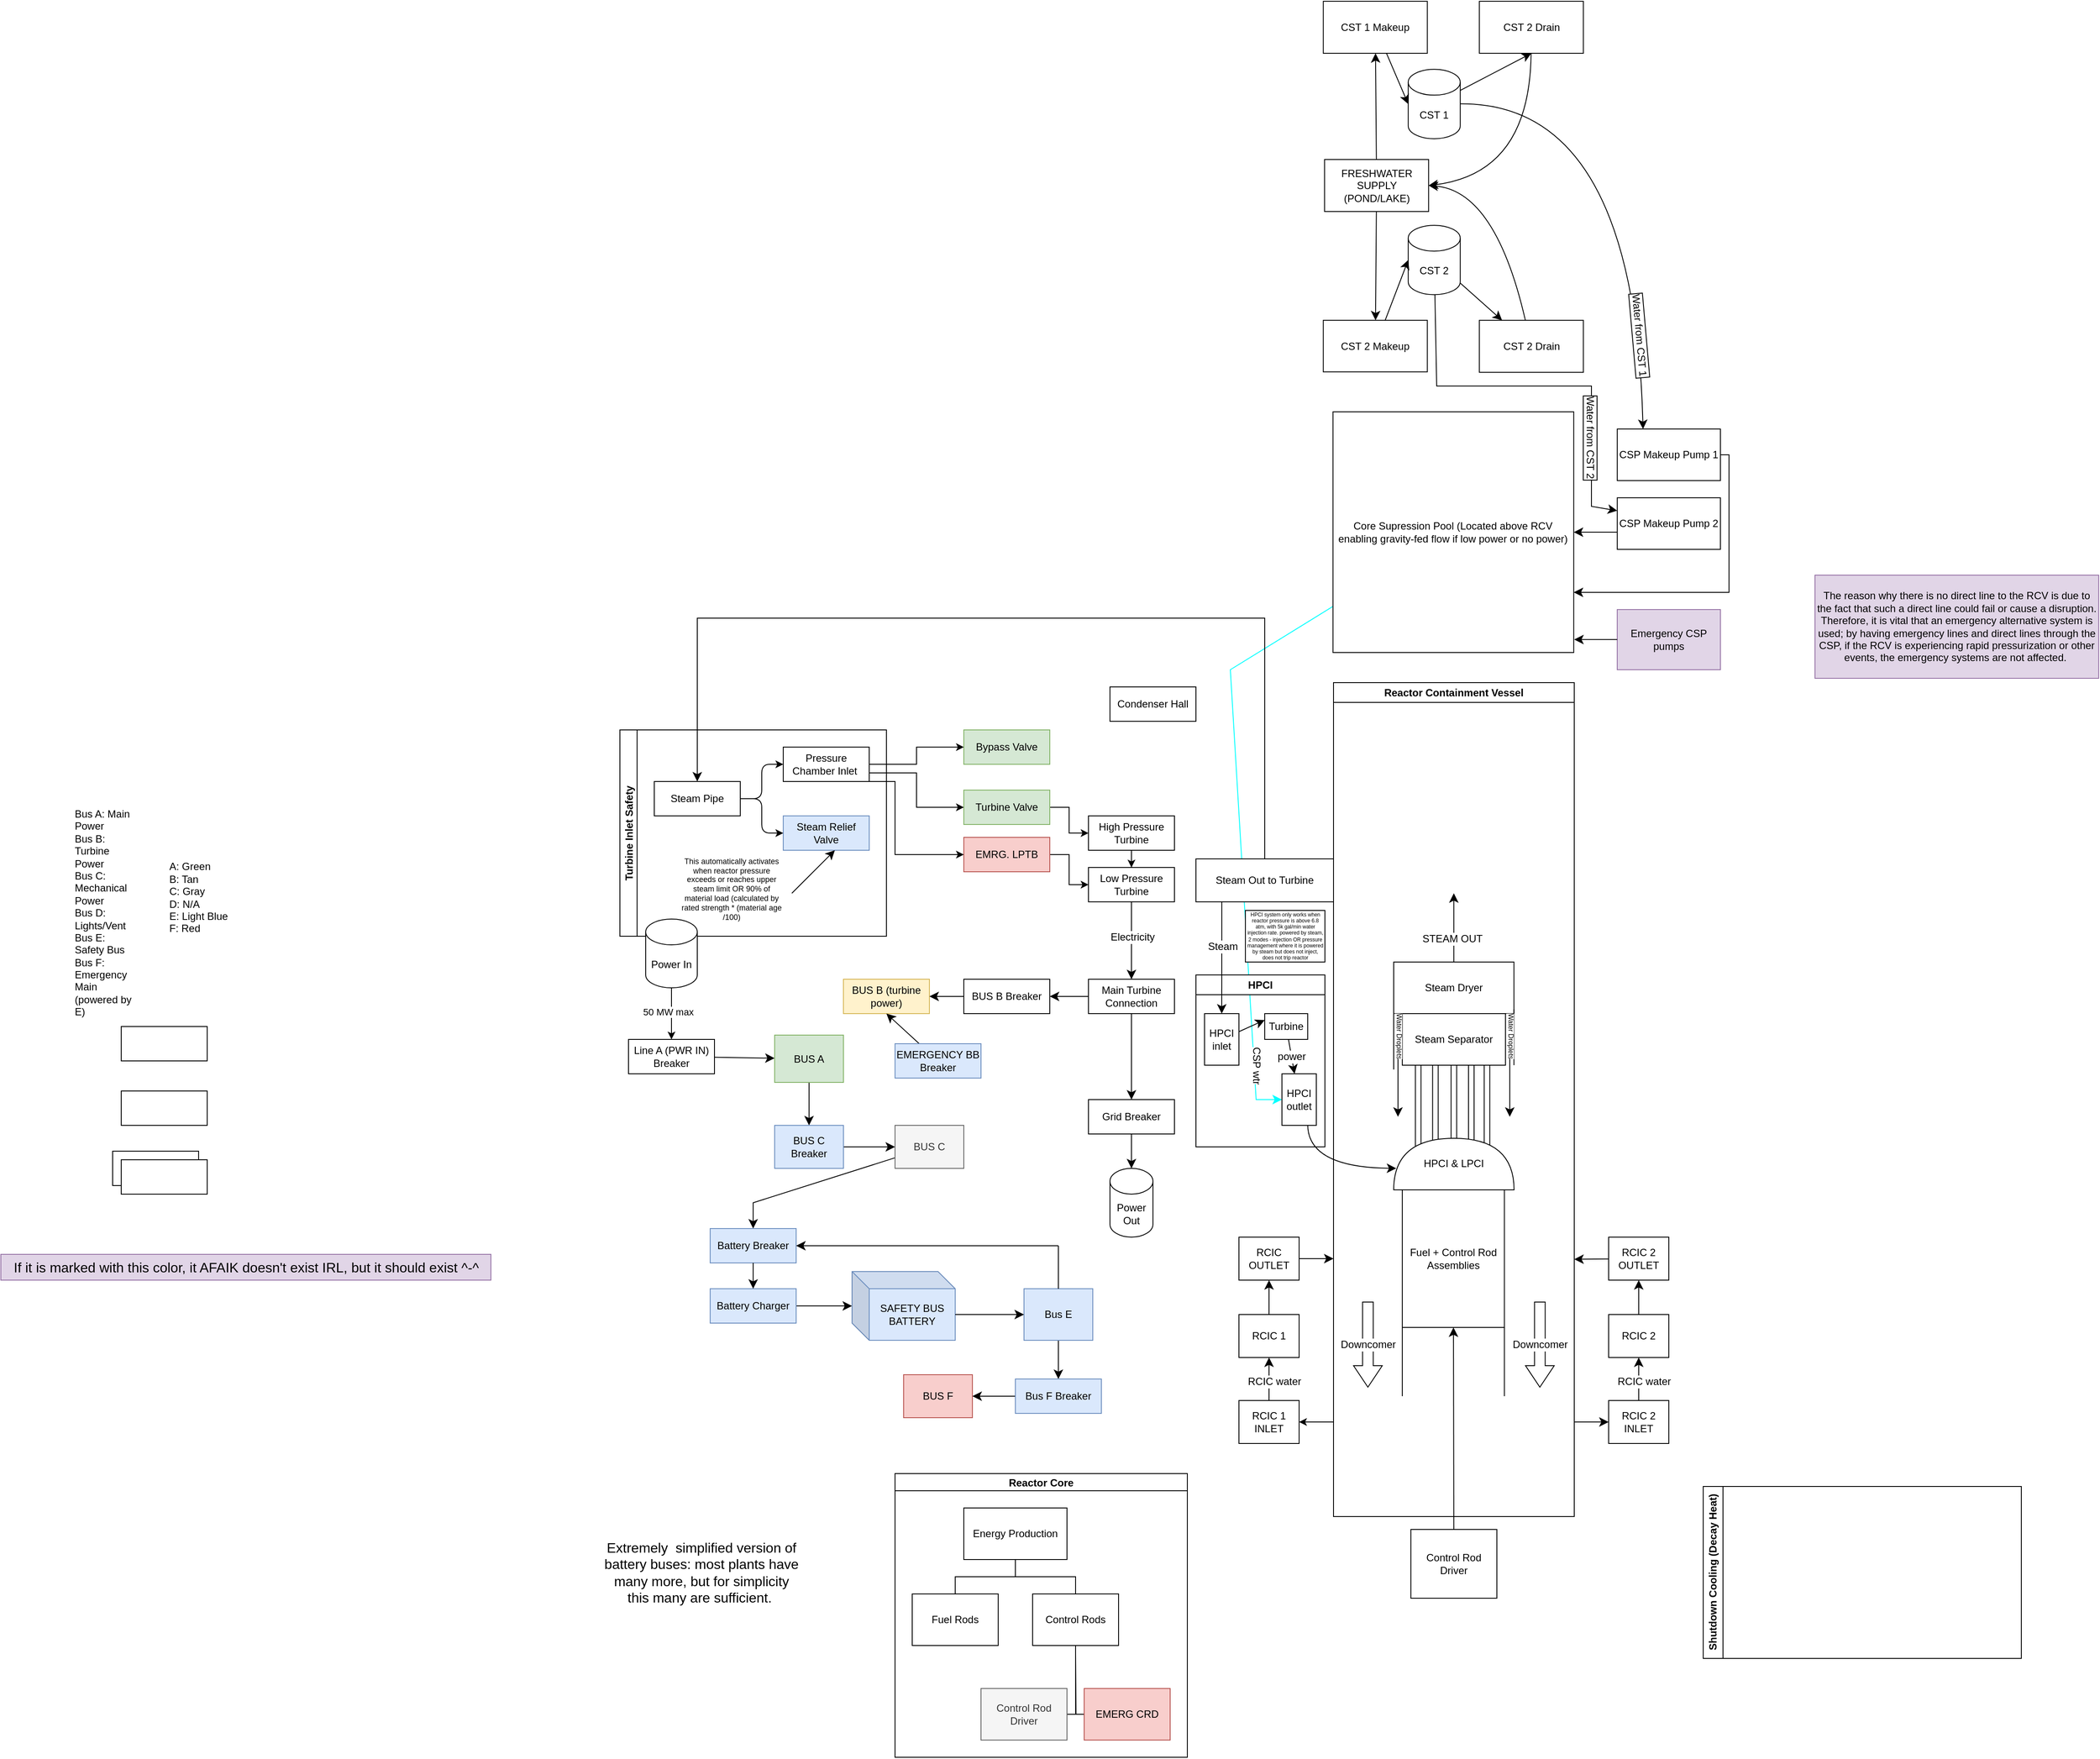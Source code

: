 <mxfile version="26.0.16" pages="3">
  <diagram name="Main Reactor Diagram" id="zCzkAe-QQenKXRkLdghB">
    <mxGraphModel dx="1151" dy="2053" grid="1" gridSize="10" guides="1" tooltips="1" connect="1" arrows="1" fold="1" page="1" pageScale="1" pageWidth="850" pageHeight="1100" math="0" shadow="0">
      <root>
        <mxCell id="0" />
        <mxCell id="1" parent="0" />
        <mxCell id="KEScihgmW8gV4-IKPjgC-131" value="CSP wtr" style="edgeStyle=none;curved=0;rounded=0;orthogonalLoop=1;jettySize=auto;html=1;fontSize=12;startSize=8;endSize=8;entryX=0;entryY=0.5;entryDx=0;entryDy=0;textDirection=vertical-lr;strokeColor=#00FFFF;" parent="1" source="KEScihgmW8gV4-IKPjgC-120" target="KEScihgmW8gV4-IKPjgC-59" edge="1">
          <mxGeometry x="0.792" y="2" relative="1" as="geometry">
            <mxPoint x="1490" y="640" as="targetPoint" />
            <Array as="points">
              <mxPoint x="1440" y="140" />
              <mxPoint x="1470" y="640" />
            </Array>
            <mxPoint as="offset" />
          </mxGeometry>
        </mxCell>
        <mxCell id="KEScihgmW8gV4-IKPjgC-98" value="" style="rounded=0;whiteSpace=wrap;html=1;rotation=90;" parent="1" vertex="1">
          <mxGeometry x="1660.57" y="635.81" width="119.38" height="6.5" as="geometry" />
        </mxCell>
        <mxCell id="eMSMq50HMb5_UuFWrkmo-40" value="Turbine Inlet Safety" style="swimlane;startSize=20;horizontal=0;childLayout=treeLayout;horizontalTree=1;sortEdges=1;resizable=0;containerType=tree;fontSize=12;" parent="1" vertex="1">
          <mxGeometry x="730" y="210" width="310" height="240" as="geometry" />
        </mxCell>
        <mxCell id="eMSMq50HMb5_UuFWrkmo-41" value="Steam Pipe" style="whiteSpace=wrap;html=1;" parent="eMSMq50HMb5_UuFWrkmo-40" vertex="1">
          <mxGeometry x="40" y="60" width="100" height="40" as="geometry" />
        </mxCell>
        <mxCell id="eMSMq50HMb5_UuFWrkmo-42" value="Pressure Chamber Inlet&amp;nbsp;" style="whiteSpace=wrap;html=1;" parent="eMSMq50HMb5_UuFWrkmo-40" vertex="1">
          <mxGeometry x="190" y="20" width="100" height="40" as="geometry" />
        </mxCell>
        <mxCell id="eMSMq50HMb5_UuFWrkmo-43" value="" style="edgeStyle=elbowEdgeStyle;elbow=horizontal;html=1;rounded=1;curved=0;sourcePerimeterSpacing=0;targetPerimeterSpacing=0;startSize=6;endSize=6;" parent="eMSMq50HMb5_UuFWrkmo-40" source="eMSMq50HMb5_UuFWrkmo-41" target="eMSMq50HMb5_UuFWrkmo-42" edge="1">
          <mxGeometry relative="1" as="geometry" />
        </mxCell>
        <mxCell id="eMSMq50HMb5_UuFWrkmo-44" value="Steam Relief Valve" style="whiteSpace=wrap;html=1;direction=west;fillColor=#dae8fc;strokeColor=#6c8ebf;" parent="eMSMq50HMb5_UuFWrkmo-40" vertex="1">
          <mxGeometry x="190" y="100" width="100" height="40" as="geometry" />
        </mxCell>
        <mxCell id="eMSMq50HMb5_UuFWrkmo-45" value="" style="edgeStyle=elbowEdgeStyle;elbow=horizontal;html=1;rounded=1;curved=0;sourcePerimeterSpacing=0;targetPerimeterSpacing=0;startSize=6;endSize=6;" parent="eMSMq50HMb5_UuFWrkmo-40" source="eMSMq50HMb5_UuFWrkmo-41" target="eMSMq50HMb5_UuFWrkmo-44" edge="1">
          <mxGeometry relative="1" as="geometry" />
        </mxCell>
        <mxCell id="tpgMOG0Kztky4rd-EwOk-19" value="" style="endArrow=classic;html=1;rounded=0;fontSize=12;startSize=8;endSize=8;curved=1;" parent="eMSMq50HMb5_UuFWrkmo-40" edge="1">
          <mxGeometry width="50" height="50" relative="1" as="geometry">
            <mxPoint x="200" y="190" as="sourcePoint" />
            <mxPoint x="250" y="140" as="targetPoint" />
          </mxGeometry>
        </mxCell>
        <mxCell id="tpgMOG0Kztky4rd-EwOk-21" value="This automatically activates when reactor pressure exceeds or reaches upper steam limit OR 90% of material load (calculated by rated strength * (material age /100)" style="text;html=1;align=center;verticalAlign=middle;whiteSpace=wrap;rounded=0;fontSize=9;" parent="eMSMq50HMb5_UuFWrkmo-40" vertex="1">
          <mxGeometry x="70" y="150" width="120" height="70" as="geometry" />
        </mxCell>
        <mxCell id="eMSMq50HMb5_UuFWrkmo-86" value="Bypass Valve" style="rounded=0;whiteSpace=wrap;html=1;fillColor=#d5e8d4;strokeColor=#82b366;" parent="1" vertex="1">
          <mxGeometry x="1130" y="210" width="100" height="40" as="geometry" />
        </mxCell>
        <mxCell id="eMSMq50HMb5_UuFWrkmo-95" style="edgeStyle=orthogonalEdgeStyle;rounded=0;orthogonalLoop=1;jettySize=auto;html=1;entryX=0;entryY=0.5;entryDx=0;entryDy=0;" parent="1" source="eMSMq50HMb5_UuFWrkmo-87" target="eMSMq50HMb5_UuFWrkmo-88" edge="1">
          <mxGeometry relative="1" as="geometry" />
        </mxCell>
        <mxCell id="eMSMq50HMb5_UuFWrkmo-87" value="Turbine Valve" style="rounded=0;whiteSpace=wrap;html=1;fillColor=#d5e8d4;strokeColor=#82b366;" parent="1" vertex="1">
          <mxGeometry x="1130" y="280" width="100" height="40" as="geometry" />
        </mxCell>
        <mxCell id="eMSMq50HMb5_UuFWrkmo-96" style="edgeStyle=orthogonalEdgeStyle;rounded=0;orthogonalLoop=1;jettySize=auto;html=1;" parent="1" source="eMSMq50HMb5_UuFWrkmo-88" target="eMSMq50HMb5_UuFWrkmo-89" edge="1">
          <mxGeometry relative="1" as="geometry" />
        </mxCell>
        <mxCell id="eMSMq50HMb5_UuFWrkmo-88" value="High Pressure Turbine" style="rounded=0;whiteSpace=wrap;html=1;" parent="1" vertex="1">
          <mxGeometry x="1275" y="310" width="100" height="40" as="geometry" />
        </mxCell>
        <mxCell id="PO8NwpthnNpt99JutL5l-3" style="edgeStyle=none;curved=1;rounded=0;orthogonalLoop=1;jettySize=auto;html=1;fontSize=12;startSize=8;endSize=8;" parent="1" source="eMSMq50HMb5_UuFWrkmo-89" target="eMSMq50HMb5_UuFWrkmo-110" edge="1">
          <mxGeometry relative="1" as="geometry" />
        </mxCell>
        <mxCell id="PO8NwpthnNpt99JutL5l-4" value="Electricity" style="edgeLabel;html=1;align=center;verticalAlign=middle;resizable=0;points=[];fontSize=12;" parent="PO8NwpthnNpt99JutL5l-3" vertex="1" connectable="0">
          <mxGeometry x="-0.088" y="1" relative="1" as="geometry">
            <mxPoint as="offset" />
          </mxGeometry>
        </mxCell>
        <mxCell id="eMSMq50HMb5_UuFWrkmo-89" value="Low Pressure Turbine" style="rounded=0;whiteSpace=wrap;html=1;" parent="1" vertex="1">
          <mxGeometry x="1275" y="370" width="100" height="40" as="geometry" />
        </mxCell>
        <mxCell id="eMSMq50HMb5_UuFWrkmo-90" style="edgeStyle=orthogonalEdgeStyle;rounded=0;orthogonalLoop=1;jettySize=auto;html=1;entryX=0;entryY=0.5;entryDx=0;entryDy=0;" parent="1" source="eMSMq50HMb5_UuFWrkmo-42" target="eMSMq50HMb5_UuFWrkmo-86" edge="1">
          <mxGeometry relative="1" as="geometry" />
        </mxCell>
        <mxCell id="eMSMq50HMb5_UuFWrkmo-91" style="edgeStyle=orthogonalEdgeStyle;rounded=0;orthogonalLoop=1;jettySize=auto;html=1;exitX=1;exitY=0.75;exitDx=0;exitDy=0;entryX=0;entryY=0.5;entryDx=0;entryDy=0;" parent="1" source="eMSMq50HMb5_UuFWrkmo-42" target="eMSMq50HMb5_UuFWrkmo-87" edge="1">
          <mxGeometry relative="1" as="geometry" />
        </mxCell>
        <mxCell id="eMSMq50HMb5_UuFWrkmo-99" style="edgeStyle=orthogonalEdgeStyle;rounded=0;orthogonalLoop=1;jettySize=auto;html=1;entryX=0;entryY=0.5;entryDx=0;entryDy=0;" parent="1" source="eMSMq50HMb5_UuFWrkmo-97" target="eMSMq50HMb5_UuFWrkmo-89" edge="1">
          <mxGeometry relative="1" as="geometry" />
        </mxCell>
        <mxCell id="eMSMq50HMb5_UuFWrkmo-97" value="EMRG. LPTB" style="rounded=0;whiteSpace=wrap;html=1;fillColor=#f8cecc;strokeColor=#b85450;" parent="1" vertex="1">
          <mxGeometry x="1130" y="335" width="100" height="40" as="geometry" />
        </mxCell>
        <mxCell id="eMSMq50HMb5_UuFWrkmo-98" style="edgeStyle=orthogonalEdgeStyle;rounded=0;orthogonalLoop=1;jettySize=auto;html=1;exitX=1;exitY=1;exitDx=0;exitDy=0;entryX=0;entryY=0.5;entryDx=0;entryDy=0;" parent="1" source="eMSMq50HMb5_UuFWrkmo-42" target="eMSMq50HMb5_UuFWrkmo-97" edge="1">
          <mxGeometry relative="1" as="geometry">
            <Array as="points">
              <mxPoint x="1050" y="270" />
              <mxPoint x="1050" y="355" />
            </Array>
          </mxGeometry>
        </mxCell>
        <mxCell id="5qiNaghYbpfas7nE0gJH-19" style="edgeStyle=none;curved=1;rounded=0;orthogonalLoop=1;jettySize=auto;html=1;fontSize=12;startSize=8;endSize=8;" parent="1" source="eMSMq50HMb5_UuFWrkmo-110" target="5qiNaghYbpfas7nE0gJH-18" edge="1">
          <mxGeometry relative="1" as="geometry" />
        </mxCell>
        <mxCell id="tpgMOG0Kztky4rd-EwOk-17" style="edgeStyle=none;curved=1;rounded=0;orthogonalLoop=1;jettySize=auto;html=1;fontSize=12;startSize=8;endSize=8;" parent="1" source="eMSMq50HMb5_UuFWrkmo-110" target="tpgMOG0Kztky4rd-EwOk-16" edge="1">
          <mxGeometry relative="1" as="geometry" />
        </mxCell>
        <mxCell id="eMSMq50HMb5_UuFWrkmo-110" value="Main Turbine Connection" style="rounded=0;whiteSpace=wrap;html=1;" parent="1" vertex="1">
          <mxGeometry x="1275" y="500" width="100" height="40" as="geometry" />
        </mxCell>
        <mxCell id="5qiNaghYbpfas7nE0gJH-16" value="Power Out" style="shape=cylinder3;whiteSpace=wrap;html=1;boundedLbl=1;backgroundOutline=1;size=15;" parent="1" vertex="1">
          <mxGeometry x="1300" y="720" width="50" height="80" as="geometry" />
        </mxCell>
        <mxCell id="tpgMOG0Kztky4rd-EwOk-4" style="edgeStyle=orthogonalEdgeStyle;rounded=0;orthogonalLoop=1;jettySize=auto;html=1;" parent="1" source="5qiNaghYbpfas7nE0gJH-17" target="tpgMOG0Kztky4rd-EwOk-3" edge="1">
          <mxGeometry relative="1" as="geometry" />
        </mxCell>
        <mxCell id="tpgMOG0Kztky4rd-EwOk-5" value="50 MW max" style="edgeLabel;html=1;align=center;verticalAlign=middle;resizable=0;points=[];" parent="tpgMOG0Kztky4rd-EwOk-4" vertex="1" connectable="0">
          <mxGeometry x="-0.067" y="-4" relative="1" as="geometry">
            <mxPoint as="offset" />
          </mxGeometry>
        </mxCell>
        <mxCell id="5qiNaghYbpfas7nE0gJH-17" value="Power In" style="shape=cylinder3;whiteSpace=wrap;html=1;boundedLbl=1;backgroundOutline=1;size=15;" parent="1" vertex="1">
          <mxGeometry x="760" y="430" width="60" height="80" as="geometry" />
        </mxCell>
        <mxCell id="5qiNaghYbpfas7nE0gJH-20" style="edgeStyle=none;curved=1;rounded=0;orthogonalLoop=1;jettySize=auto;html=1;fontSize=12;startSize=8;endSize=8;" parent="1" source="5qiNaghYbpfas7nE0gJH-18" target="5qiNaghYbpfas7nE0gJH-16" edge="1">
          <mxGeometry relative="1" as="geometry" />
        </mxCell>
        <mxCell id="5qiNaghYbpfas7nE0gJH-18" value="Grid Breaker" style="rounded=0;whiteSpace=wrap;html=1;" parent="1" vertex="1">
          <mxGeometry x="1275" y="640" width="100" height="40" as="geometry" />
        </mxCell>
        <mxCell id="5qiNaghYbpfas7nE0gJH-22" value="Bus A: Main Power&lt;div&gt;Bus B: Turbine Power&lt;/div&gt;&lt;div&gt;Bus C:&lt;/div&gt;&lt;div&gt;Mechanical Power&lt;/div&gt;&lt;div&gt;Bus D: Lights/Vent&lt;/div&gt;&lt;div&gt;Bus E: Safety Bus&lt;/div&gt;&lt;div&gt;Bus F: Emergency Main (powered by E)&lt;/div&gt;&lt;div&gt;&lt;br&gt;&lt;/div&gt;" style="text;strokeColor=none;fillColor=none;align=left;verticalAlign=middle;spacingLeft=4;spacingRight=4;overflow=hidden;points=[[0,0.5],[1,0.5]];portConstraint=eastwest;rotatable=0;whiteSpace=wrap;html=1;" parent="1" vertex="1">
          <mxGeometry x="90" y="290" width="80" height="280" as="geometry" />
        </mxCell>
        <mxCell id="5qiNaghYbpfas7nE0gJH-23" value="A: Green&lt;div&gt;B: Tan&lt;/div&gt;&lt;div&gt;C: Gray&lt;/div&gt;&lt;div&gt;D: N/A&lt;/div&gt;&lt;div&gt;E: Light Blue&lt;/div&gt;&lt;div&gt;F: Red&lt;/div&gt;" style="text;strokeColor=none;fillColor=none;align=left;verticalAlign=middle;spacingLeft=4;spacingRight=4;overflow=hidden;points=[[0,0.5],[1,0.5]];portConstraint=eastwest;rotatable=0;whiteSpace=wrap;html=1;" parent="1" vertex="1">
          <mxGeometry x="200" y="270" width="80" height="270" as="geometry" />
        </mxCell>
        <mxCell id="tpgMOG0Kztky4rd-EwOk-13" value="" style="edgeStyle=none;curved=1;rounded=0;orthogonalLoop=1;jettySize=auto;html=1;fontSize=12;startSize=8;endSize=8;" parent="1" source="tpgMOG0Kztky4rd-EwOk-3" target="tpgMOG0Kztky4rd-EwOk-12" edge="1">
          <mxGeometry relative="1" as="geometry" />
        </mxCell>
        <mxCell id="tpgMOG0Kztky4rd-EwOk-3" value="Line A (PWR IN) Breaker" style="rounded=0;whiteSpace=wrap;html=1;" parent="1" vertex="1">
          <mxGeometry x="740" y="570" width="100" height="40" as="geometry" />
        </mxCell>
        <mxCell id="tpgMOG0Kztky4rd-EwOk-25" style="edgeStyle=none;curved=1;rounded=0;orthogonalLoop=1;jettySize=auto;html=1;fontSize=12;startSize=8;endSize=8;" parent="1" source="tpgMOG0Kztky4rd-EwOk-12" target="tpgMOG0Kztky4rd-EwOk-23" edge="1">
          <mxGeometry relative="1" as="geometry" />
        </mxCell>
        <mxCell id="tpgMOG0Kztky4rd-EwOk-12" value="BUS A" style="whiteSpace=wrap;html=1;rounded=0;fillColor=#d5e8d4;strokeColor=#82b366;" parent="1" vertex="1">
          <mxGeometry x="910" y="565" width="80" height="55" as="geometry" />
        </mxCell>
        <mxCell id="tpgMOG0Kztky4rd-EwOk-14" value="BUS B (turbine power)" style="rounded=0;whiteSpace=wrap;html=1;fillColor=#fff2cc;strokeColor=#d6b656;" parent="1" vertex="1">
          <mxGeometry x="990" y="500" width="100" height="40" as="geometry" />
        </mxCell>
        <mxCell id="tpgMOG0Kztky4rd-EwOk-18" style="edgeStyle=none;curved=1;rounded=0;orthogonalLoop=1;jettySize=auto;html=1;fontSize=12;startSize=8;endSize=8;" parent="1" source="tpgMOG0Kztky4rd-EwOk-16" target="tpgMOG0Kztky4rd-EwOk-14" edge="1">
          <mxGeometry relative="1" as="geometry" />
        </mxCell>
        <mxCell id="tpgMOG0Kztky4rd-EwOk-16" value="BUS B Breaker" style="rounded=0;whiteSpace=wrap;html=1;" parent="1" vertex="1">
          <mxGeometry x="1130" y="500" width="100" height="40" as="geometry" />
        </mxCell>
        <mxCell id="tpgMOG0Kztky4rd-EwOk-26" style="edgeStyle=none;curved=1;rounded=0;orthogonalLoop=1;jettySize=auto;html=1;fontSize=12;startSize=8;endSize=8;" parent="1" source="tpgMOG0Kztky4rd-EwOk-23" target="tpgMOG0Kztky4rd-EwOk-24" edge="1">
          <mxGeometry relative="1" as="geometry" />
        </mxCell>
        <mxCell id="tpgMOG0Kztky4rd-EwOk-23" value="BUS C Breaker" style="whiteSpace=wrap;html=1;rounded=0;fillColor=#dae8fc;strokeColor=#6c8ebf;" parent="1" vertex="1">
          <mxGeometry x="910" y="670" width="80" height="50" as="geometry" />
        </mxCell>
        <mxCell id="tpgMOG0Kztky4rd-EwOk-49" style="edgeStyle=none;curved=0;rounded=0;orthogonalLoop=1;jettySize=auto;html=1;entryX=0.5;entryY=0;entryDx=0;entryDy=0;fontSize=12;startSize=8;endSize=8;" parent="1" source="tpgMOG0Kztky4rd-EwOk-24" target="tpgMOG0Kztky4rd-EwOk-35" edge="1">
          <mxGeometry relative="1" as="geometry">
            <Array as="points">
              <mxPoint x="885" y="760" />
            </Array>
          </mxGeometry>
        </mxCell>
        <mxCell id="tpgMOG0Kztky4rd-EwOk-24" value="BUS C" style="whiteSpace=wrap;html=1;rounded=0;fillColor=#f5f5f5;fontColor=#333333;strokeColor=#666666;" parent="1" vertex="1">
          <mxGeometry x="1050" y="670" width="80" height="50" as="geometry" />
        </mxCell>
        <mxCell id="tpgMOG0Kztky4rd-EwOk-29" style="edgeStyle=none;curved=1;rounded=0;orthogonalLoop=1;jettySize=auto;html=1;entryX=0.5;entryY=1;entryDx=0;entryDy=0;fontSize=12;startSize=8;endSize=8;" parent="1" source="tpgMOG0Kztky4rd-EwOk-27" target="tpgMOG0Kztky4rd-EwOk-14" edge="1">
          <mxGeometry relative="1" as="geometry" />
        </mxCell>
        <mxCell id="tpgMOG0Kztky4rd-EwOk-27" value="EMERGENCY BB Breaker" style="rounded=0;whiteSpace=wrap;html=1;fillColor=#dae8fc;strokeColor=#6c8ebf;" parent="1" vertex="1">
          <mxGeometry x="1050" y="575" width="100" height="40" as="geometry" />
        </mxCell>
        <mxCell id="tpgMOG0Kztky4rd-EwOk-32" style="edgeStyle=none;curved=1;rounded=0;orthogonalLoop=1;jettySize=auto;html=1;fontSize=12;startSize=8;endSize=8;" parent="1" source="tpgMOG0Kztky4rd-EwOk-30" target="tpgMOG0Kztky4rd-EwOk-31" edge="1">
          <mxGeometry relative="1" as="geometry" />
        </mxCell>
        <mxCell id="tpgMOG0Kztky4rd-EwOk-30" value="Battery Charger" style="rounded=0;whiteSpace=wrap;html=1;fillColor=#dae8fc;strokeColor=#6c8ebf;" parent="1" vertex="1">
          <mxGeometry x="835" y="860" width="100" height="40" as="geometry" />
        </mxCell>
        <mxCell id="tpgMOG0Kztky4rd-EwOk-31" value="SAFETY BUS BATTERY" style="shape=cube;whiteSpace=wrap;html=1;boundedLbl=1;backgroundOutline=1;darkOpacity=0.05;darkOpacity2=0.1;fillColor=#dae8fc;strokeColor=#6c8ebf;" parent="1" vertex="1">
          <mxGeometry x="1000" y="840" width="120" height="80" as="geometry" />
        </mxCell>
        <mxCell id="tpgMOG0Kztky4rd-EwOk-35" value="Battery Breaker" style="rounded=0;whiteSpace=wrap;html=1;fillColor=#dae8fc;strokeColor=#6c8ebf;" parent="1" vertex="1">
          <mxGeometry x="835" y="790" width="100" height="40" as="geometry" />
        </mxCell>
        <mxCell id="tpgMOG0Kztky4rd-EwOk-36" value="" style="endArrow=classic;html=1;rounded=0;fontSize=12;startSize=8;endSize=8;curved=1;exitX=0.5;exitY=1;exitDx=0;exitDy=0;entryX=0.5;entryY=0;entryDx=0;entryDy=0;" parent="1" source="tpgMOG0Kztky4rd-EwOk-35" target="tpgMOG0Kztky4rd-EwOk-30" edge="1">
          <mxGeometry width="50" height="50" relative="1" as="geometry">
            <mxPoint x="740" y="900" as="sourcePoint" />
            <mxPoint x="790" y="850" as="targetPoint" />
          </mxGeometry>
        </mxCell>
        <mxCell id="tpgMOG0Kztky4rd-EwOk-46" style="edgeStyle=none;curved=1;rounded=0;orthogonalLoop=1;jettySize=auto;html=1;fontSize=12;startSize=8;endSize=8;" parent="1" source="tpgMOG0Kztky4rd-EwOk-37" target="tpgMOG0Kztky4rd-EwOk-45" edge="1">
          <mxGeometry relative="1" as="geometry" />
        </mxCell>
        <mxCell id="tpgMOG0Kztky4rd-EwOk-37" value="Bus E" style="whiteSpace=wrap;html=1;rounded=0;fillColor=#dae8fc;strokeColor=#6c8ebf;" parent="1" vertex="1">
          <mxGeometry x="1200" y="860" width="80" height="60" as="geometry" />
        </mxCell>
        <mxCell id="tpgMOG0Kztky4rd-EwOk-38" style="edgeStyle=none;curved=1;rounded=0;orthogonalLoop=1;jettySize=auto;html=1;entryX=0;entryY=0.5;entryDx=0;entryDy=0;fontSize=12;startSize=8;endSize=8;exitX=0;exitY=0;exitDx=120.0;exitDy=50;exitPerimeter=0;" parent="1" source="tpgMOG0Kztky4rd-EwOk-31" target="tpgMOG0Kztky4rd-EwOk-37" edge="1">
          <mxGeometry relative="1" as="geometry">
            <mxPoint x="1110" y="1010.71" as="sourcePoint" />
            <mxPoint x="1206.96" y="1010.0" as="targetPoint" />
          </mxGeometry>
        </mxCell>
        <mxCell id="tpgMOG0Kztky4rd-EwOk-42" value="" style="group;" parent="1" vertex="1" connectable="0">
          <mxGeometry x="1240" y="810" as="geometry" />
        </mxCell>
        <mxCell id="tpgMOG0Kztky4rd-EwOk-41" style="edgeStyle=none;curved=1;rounded=0;orthogonalLoop=1;jettySize=auto;html=1;fontSize=12;startSize=8;endSize=8;endArrow=none;endFill=0;" parent="tpgMOG0Kztky4rd-EwOk-42" source="tpgMOG0Kztky4rd-EwOk-37" edge="1">
          <mxGeometry relative="1" as="geometry">
            <mxPoint as="targetPoint" />
          </mxGeometry>
        </mxCell>
        <mxCell id="tpgMOG0Kztky4rd-EwOk-40" value="" style="endArrow=classic;html=1;rounded=0;fontSize=12;startSize=8;endSize=8;curved=1;entryX=1;entryY=0.5;entryDx=0;entryDy=0;" parent="tpgMOG0Kztky4rd-EwOk-42" target="tpgMOG0Kztky4rd-EwOk-35" edge="1">
          <mxGeometry width="50" height="50" relative="1" as="geometry">
            <mxPoint as="sourcePoint" />
            <mxPoint x="-10" y="-10" as="targetPoint" />
          </mxGeometry>
        </mxCell>
        <mxCell id="tpgMOG0Kztky4rd-EwOk-43" value="BUS F" style="whiteSpace=wrap;html=1;rounded=0;fillColor=#f8cecc;strokeColor=#b85450;" parent="1" vertex="1">
          <mxGeometry x="1060" y="960" width="80" height="50" as="geometry" />
        </mxCell>
        <mxCell id="tpgMOG0Kztky4rd-EwOk-47" style="edgeStyle=none;curved=1;rounded=0;orthogonalLoop=1;jettySize=auto;html=1;fontSize=12;startSize=8;endSize=8;" parent="1" source="tpgMOG0Kztky4rd-EwOk-45" target="tpgMOG0Kztky4rd-EwOk-43" edge="1">
          <mxGeometry relative="1" as="geometry" />
        </mxCell>
        <mxCell id="tpgMOG0Kztky4rd-EwOk-45" value="Bus F Breaker" style="rounded=0;whiteSpace=wrap;html=1;fillColor=#dae8fc;strokeColor=#6c8ebf;" parent="1" vertex="1">
          <mxGeometry x="1190" y="965" width="100" height="40" as="geometry" />
        </mxCell>
        <mxCell id="tpgMOG0Kztky4rd-EwOk-52" value="Condenser Hall" style="rounded=0;whiteSpace=wrap;html=1;" parent="1" vertex="1">
          <mxGeometry x="1300" y="160" width="100" height="40" as="geometry" />
        </mxCell>
        <mxCell id="wxt0_Q9f4nGSUfQLP3tp-2" value="" style="rounded=0;whiteSpace=wrap;html=1;" parent="1" vertex="1">
          <mxGeometry x="140" y="700" width="100" height="40" as="geometry" />
        </mxCell>
        <mxCell id="wxt0_Q9f4nGSUfQLP3tp-3" value="" style="rounded=0;whiteSpace=wrap;html=1;" parent="1" vertex="1">
          <mxGeometry x="150" y="630" width="100" height="40" as="geometry" />
        </mxCell>
        <mxCell id="wxt0_Q9f4nGSUfQLP3tp-4" value="" style="rounded=0;whiteSpace=wrap;html=1;" parent="1" vertex="1">
          <mxGeometry x="150" y="555" width="100" height="40" as="geometry" />
        </mxCell>
        <mxCell id="6rTAJGrIADEqD6MdZbD7-1" value="" style="rounded=0;whiteSpace=wrap;html=1;" parent="1" vertex="1">
          <mxGeometry x="150" y="710" width="100" height="40" as="geometry" />
        </mxCell>
        <mxCell id="6rTAJGrIADEqD6MdZbD7-5" style="edgeStyle=none;curved=1;rounded=0;orthogonalLoop=1;jettySize=auto;html=1;fontSize=12;startSize=8;endSize=8;" parent="1" source="6rTAJGrIADEqD6MdZbD7-4" target="6rTAJGrIADEqD6MdZbD7-2" edge="1">
          <mxGeometry relative="1" as="geometry" />
        </mxCell>
        <mxCell id="6rTAJGrIADEqD6MdZbD7-4" value="Control Rod Driver" style="rounded=0;whiteSpace=wrap;html=1;" parent="1" vertex="1">
          <mxGeometry x="1650" y="1140" width="100" height="80" as="geometry" />
        </mxCell>
        <mxCell id="6rTAJGrIADEqD6MdZbD7-6" value="" style="group;" parent="1" vertex="1" connectable="0">
          <mxGeometry x="1050" y="1075" width="340" height="330" as="geometry" />
        </mxCell>
        <mxCell id="eMSMq50HMb5_UuFWrkmo-5" value="Reactor Core" style="swimlane;startSize=20;horizontal=1;containerType=tree;newEdgeStyle={&quot;edgeStyle&quot;:&quot;elbowEdgeStyle&quot;,&quot;startArrow&quot;:&quot;none&quot;,&quot;endArrow&quot;:&quot;none&quot;};snapToPoint=0;" parent="6rTAJGrIADEqD6MdZbD7-6" vertex="1">
          <mxGeometry width="340" height="330" as="geometry" />
        </mxCell>
        <mxCell id="eMSMq50HMb5_UuFWrkmo-6" value="" style="edgeStyle=elbowEdgeStyle;elbow=vertical;sourcePerimeterSpacing=0;targetPerimeterSpacing=0;startArrow=none;endArrow=none;rounded=0;curved=0;snapToPoint=0;" parent="eMSMq50HMb5_UuFWrkmo-5" source="eMSMq50HMb5_UuFWrkmo-8" target="eMSMq50HMb5_UuFWrkmo-9" edge="1">
          <mxGeometry relative="1" as="geometry" />
        </mxCell>
        <mxCell id="eMSMq50HMb5_UuFWrkmo-7" value="" style="edgeStyle=elbowEdgeStyle;elbow=vertical;sourcePerimeterSpacing=0;targetPerimeterSpacing=0;startArrow=none;endArrow=none;rounded=0;curved=0;snapToPoint=0;" parent="eMSMq50HMb5_UuFWrkmo-5" source="eMSMq50HMb5_UuFWrkmo-8" target="eMSMq50HMb5_UuFWrkmo-10" edge="1">
          <mxGeometry relative="1" as="geometry" />
        </mxCell>
        <UserObject label="Energy Production" treeRoot="1" id="eMSMq50HMb5_UuFWrkmo-8">
          <mxCell style="whiteSpace=wrap;html=1;align=center;treeFolding=1;treeMoving=1;newEdgeStyle={&quot;edgeStyle&quot;:&quot;elbowEdgeStyle&quot;,&quot;startArrow&quot;:&quot;none&quot;,&quot;endArrow&quot;:&quot;none&quot;};snapToPoint=0;" parent="eMSMq50HMb5_UuFWrkmo-5" vertex="1">
            <mxGeometry x="80" y="40" width="120" height="60" as="geometry" />
          </mxCell>
        </UserObject>
        <mxCell id="eMSMq50HMb5_UuFWrkmo-9" value="Fuel Rods" style="whiteSpace=wrap;html=1;align=center;verticalAlign=middle;treeFolding=1;treeMoving=1;newEdgeStyle={&quot;edgeStyle&quot;:&quot;elbowEdgeStyle&quot;,&quot;startArrow&quot;:&quot;none&quot;,&quot;endArrow&quot;:&quot;none&quot;};snapToPoint=0;" parent="eMSMq50HMb5_UuFWrkmo-5" vertex="1">
          <mxGeometry x="20" y="140" width="100" height="60" as="geometry" />
        </mxCell>
        <mxCell id="eMSMq50HMb5_UuFWrkmo-10" value="Control Rods" style="whiteSpace=wrap;html=1;align=center;verticalAlign=middle;treeFolding=1;treeMoving=1;newEdgeStyle={&quot;edgeStyle&quot;:&quot;elbowEdgeStyle&quot;,&quot;startArrow&quot;:&quot;none&quot;,&quot;endArrow&quot;:&quot;none&quot;};snapToPoint=0;" parent="eMSMq50HMb5_UuFWrkmo-5" vertex="1">
          <mxGeometry x="160" y="140" width="100" height="60" as="geometry" />
        </mxCell>
        <mxCell id="eMSMq50HMb5_UuFWrkmo-11" value="" style="edgeStyle=orthogonalEdgeStyle;sourcePerimeterSpacing=0;targetPerimeterSpacing=0;startArrow=none;endArrow=none;rounded=0;targetPortConstraint=eastwest;sourcePortConstraint=northsouth;curved=0;rounded=0;snapToPoint=0;" parent="6rTAJGrIADEqD6MdZbD7-6" target="eMSMq50HMb5_UuFWrkmo-13" edge="1">
          <mxGeometry relative="1" as="geometry">
            <mxPoint x="210" y="210" as="sourcePoint" />
          </mxGeometry>
        </mxCell>
        <mxCell id="eMSMq50HMb5_UuFWrkmo-12" value="" style="edgeStyle=orthogonalEdgeStyle;sourcePerimeterSpacing=0;targetPerimeterSpacing=0;startArrow=none;endArrow=none;rounded=0;targetPortConstraint=eastwest;sourcePortConstraint=northsouth;curved=0;rounded=0;exitX=0.5;exitY=1;exitDx=0;exitDy=0;snapToPoint=0;" parent="6rTAJGrIADEqD6MdZbD7-6" source="eMSMq50HMb5_UuFWrkmo-10" target="eMSMq50HMb5_UuFWrkmo-14" edge="1">
          <mxGeometry relative="1" as="geometry">
            <mxPoint x="210" y="210" as="sourcePoint" />
          </mxGeometry>
        </mxCell>
        <mxCell id="eMSMq50HMb5_UuFWrkmo-13" value="Control Rod Driver" style="whiteSpace=wrap;html=1;align=center;verticalAlign=middle;treeFolding=1;treeMoving=1;snapToPoint=0;fillColor=#f5f5f5;fontColor=#333333;strokeColor=#666666;" parent="6rTAJGrIADEqD6MdZbD7-6" vertex="1">
          <mxGeometry x="100" y="250" width="100" height="60" as="geometry" />
        </mxCell>
        <mxCell id="eMSMq50HMb5_UuFWrkmo-14" value="EMERG CRD" style="whiteSpace=wrap;html=1;align=center;verticalAlign=middle;treeFolding=1;treeMoving=1;snapToPoint=0;fillColor=#f8cecc;strokeColor=#b85450;" parent="6rTAJGrIADEqD6MdZbD7-6" vertex="1">
          <mxGeometry x="220" y="250" width="100" height="60" as="geometry" />
        </mxCell>
        <mxCell id="KEScihgmW8gV4-IKPjgC-7" style="edgeStyle=none;curved=1;rounded=0;orthogonalLoop=1;jettySize=auto;html=1;fontSize=12;endArrow=none;endFill=0;startArrow=classic;startFill=1;" parent="1" source="KEScihgmW8gV4-IKPjgC-1" edge="1">
          <mxGeometry relative="1" as="geometry">
            <mxPoint x="1560" y="1015" as="targetPoint" />
          </mxGeometry>
        </mxCell>
        <mxCell id="KEScihgmW8gV4-IKPjgC-4" style="edgeStyle=none;curved=1;rounded=0;orthogonalLoop=1;jettySize=auto;html=1;fontSize=12;startSize=8;endSize=8;" parent="1" source="KEScihgmW8gV4-IKPjgC-3" edge="1">
          <mxGeometry relative="1" as="geometry">
            <mxPoint x="1560" y="825" as="targetPoint" />
          </mxGeometry>
        </mxCell>
        <mxCell id="KEScihgmW8gV4-IKPjgC-23" value="" style="group;" parent="1" vertex="1" connectable="0">
          <mxGeometry x="1450" y="800" width="70" height="240" as="geometry" />
        </mxCell>
        <mxCell id="KEScihgmW8gV4-IKPjgC-6" style="edgeStyle=none;curved=1;rounded=0;orthogonalLoop=1;jettySize=auto;html=1;entryX=0.5;entryY=1;entryDx=0;entryDy=0;fontSize=12;startSize=8;endSize=8;" parent="KEScihgmW8gV4-IKPjgC-23" source="KEScihgmW8gV4-IKPjgC-1" target="KEScihgmW8gV4-IKPjgC-2" edge="1">
          <mxGeometry relative="1" as="geometry">
            <Array as="points">
              <mxPoint x="35" y="160" />
            </Array>
          </mxGeometry>
        </mxCell>
        <mxCell id="KEScihgmW8gV4-IKPjgC-24" value="RCIC water" style="edgeLabel;html=1;align=center;verticalAlign=middle;resizable=0;points=[];fontSize=12;" parent="KEScihgmW8gV4-IKPjgC-6" vertex="1" connectable="0">
          <mxGeometry x="-0.114" y="-6" relative="1" as="geometry">
            <mxPoint as="offset" />
          </mxGeometry>
        </mxCell>
        <mxCell id="KEScihgmW8gV4-IKPjgC-1" value="RCIC 1 INLET" style="rounded=0;whiteSpace=wrap;html=1;" parent="KEScihgmW8gV4-IKPjgC-23" vertex="1">
          <mxGeometry y="190" width="70" height="50" as="geometry" />
        </mxCell>
        <mxCell id="KEScihgmW8gV4-IKPjgC-5" style="edgeStyle=none;curved=1;rounded=0;orthogonalLoop=1;jettySize=auto;html=1;entryX=0.5;entryY=1;entryDx=0;entryDy=0;fontSize=12;startSize=8;endSize=8;" parent="KEScihgmW8gV4-IKPjgC-23" source="KEScihgmW8gV4-IKPjgC-2" target="KEScihgmW8gV4-IKPjgC-3" edge="1">
          <mxGeometry relative="1" as="geometry" />
        </mxCell>
        <mxCell id="KEScihgmW8gV4-IKPjgC-2" value="RCIC 1" style="rounded=0;whiteSpace=wrap;html=1;" parent="KEScihgmW8gV4-IKPjgC-23" vertex="1">
          <mxGeometry y="90" width="70" height="50" as="geometry" />
        </mxCell>
        <mxCell id="KEScihgmW8gV4-IKPjgC-3" value="RCIC OUTLET" style="rounded=0;whiteSpace=wrap;html=1;" parent="KEScihgmW8gV4-IKPjgC-23" vertex="1">
          <mxGeometry width="70" height="50" as="geometry" />
        </mxCell>
        <mxCell id="KEScihgmW8gV4-IKPjgC-33" style="edgeStyle=none;curved=1;rounded=0;orthogonalLoop=1;jettySize=auto;html=1;fontSize=12;startSize=8;endSize=8;startArrow=classic;startFill=1;endArrow=none;endFill=0;" parent="1" source="KEScihgmW8gV4-IKPjgC-28" edge="1">
          <mxGeometry relative="1" as="geometry">
            <mxPoint x="1840" y="1015" as="targetPoint" />
          </mxGeometry>
        </mxCell>
        <mxCell id="KEScihgmW8gV4-IKPjgC-32" style="edgeStyle=none;curved=1;rounded=0;orthogonalLoop=1;jettySize=auto;html=1;fontSize=12;startSize=8;endSize=8;" parent="1" source="KEScihgmW8gV4-IKPjgC-31" edge="1">
          <mxGeometry relative="1" as="geometry">
            <mxPoint x="1840" y="825.691" as="targetPoint" />
          </mxGeometry>
        </mxCell>
        <mxCell id="KEScihgmW8gV4-IKPjgC-37" value="Shutdown Cooling (Decay Heat)" style="swimlane;horizontal=0;whiteSpace=wrap;html=1;" parent="1" vertex="1">
          <mxGeometry x="1990" y="1090" width="370" height="200" as="geometry" />
        </mxCell>
        <mxCell id="KEScihgmW8gV4-IKPjgC-38" value="" style="group;flipV=0;" parent="1" vertex="1" connectable="0">
          <mxGeometry x="1880" y="800" width="70" height="240" as="geometry" />
        </mxCell>
        <mxCell id="KEScihgmW8gV4-IKPjgC-26" style="edgeStyle=none;curved=1;rounded=0;orthogonalLoop=1;jettySize=auto;html=1;entryX=0.5;entryY=1;entryDx=0;entryDy=0;fontSize=12;startSize=8;endSize=8;" parent="KEScihgmW8gV4-IKPjgC-38" source="KEScihgmW8gV4-IKPjgC-28" target="KEScihgmW8gV4-IKPjgC-30" edge="1">
          <mxGeometry relative="1" as="geometry">
            <Array as="points">
              <mxPoint x="35" y="160" />
            </Array>
          </mxGeometry>
        </mxCell>
        <mxCell id="KEScihgmW8gV4-IKPjgC-27" value="RCIC water" style="edgeLabel;html=1;align=center;verticalAlign=middle;resizable=0;points=[];fontSize=12;" parent="KEScihgmW8gV4-IKPjgC-26" vertex="1" connectable="0">
          <mxGeometry x="-0.114" y="-6" relative="1" as="geometry">
            <mxPoint as="offset" />
          </mxGeometry>
        </mxCell>
        <mxCell id="KEScihgmW8gV4-IKPjgC-28" value="RCIC 2 INLET" style="rounded=0;whiteSpace=wrap;html=1;" parent="KEScihgmW8gV4-IKPjgC-38" vertex="1">
          <mxGeometry y="190" width="70" height="50" as="geometry" />
        </mxCell>
        <mxCell id="KEScihgmW8gV4-IKPjgC-29" style="edgeStyle=none;curved=1;rounded=0;orthogonalLoop=1;jettySize=auto;html=1;entryX=0.5;entryY=1;entryDx=0;entryDy=0;fontSize=12;startSize=8;endSize=8;" parent="KEScihgmW8gV4-IKPjgC-38" source="KEScihgmW8gV4-IKPjgC-30" target="KEScihgmW8gV4-IKPjgC-31" edge="1">
          <mxGeometry relative="1" as="geometry" />
        </mxCell>
        <mxCell id="KEScihgmW8gV4-IKPjgC-30" value="RCIC 2" style="rounded=0;whiteSpace=wrap;html=1;" parent="KEScihgmW8gV4-IKPjgC-38" vertex="1">
          <mxGeometry y="90" width="70" height="50" as="geometry" />
        </mxCell>
        <mxCell id="KEScihgmW8gV4-IKPjgC-31" value="RCIC 2 OUTLET" style="rounded=0;whiteSpace=wrap;html=1;" parent="KEScihgmW8gV4-IKPjgC-38" vertex="1">
          <mxGeometry width="70" height="50" as="geometry" />
        </mxCell>
        <mxCell id="KEScihgmW8gV4-IKPjgC-52" value="HPCI" style="swimlane;whiteSpace=wrap;html=1;startSize=23;" parent="1" vertex="1">
          <mxGeometry x="1400" y="495" width="150" height="200" as="geometry" />
        </mxCell>
        <mxCell id="KEScihgmW8gV4-IKPjgC-117" style="edgeStyle=none;curved=1;rounded=0;orthogonalLoop=1;jettySize=auto;html=1;entryX=0;entryY=0.25;entryDx=0;entryDy=0;fontSize=12;startSize=8;endSize=8;" parent="1" source="KEScihgmW8gV4-IKPjgC-57" target="KEScihgmW8gV4-IKPjgC-58" edge="1">
          <mxGeometry relative="1" as="geometry" />
        </mxCell>
        <mxCell id="KEScihgmW8gV4-IKPjgC-118" value="power" style="edgeStyle=none;curved=1;rounded=0;orthogonalLoop=1;jettySize=auto;html=1;fontSize=12;startSize=8;endSize=8;" parent="1" source="KEScihgmW8gV4-IKPjgC-58" target="KEScihgmW8gV4-IKPjgC-59" edge="1">
          <mxGeometry relative="1" as="geometry" />
        </mxCell>
        <mxCell id="KEScihgmW8gV4-IKPjgC-58" value="Turbine" style="rounded=0;whiteSpace=wrap;html=1;" parent="1" vertex="1">
          <mxGeometry x="1480" y="540" width="50" height="30" as="geometry" />
        </mxCell>
        <mxCell id="wxt0_Q9f4nGSUfQLP3tp-6" value="Reactor Containment Vessel" style="swimlane;whiteSpace=wrap;html=1;movable=1;resizable=1;rotatable=1;deletable=1;editable=1;locked=0;connectable=1;container=0;" parent="1" vertex="1">
          <mxGeometry x="1560" y="155" width="280" height="970" as="geometry" />
        </mxCell>
        <mxCell id="KEScihgmW8gV4-IKPjgC-97" value="" style="rounded=0;whiteSpace=wrap;html=1;rotation=90;" parent="wxt0_Q9f4nGSUfQLP3tp-6" vertex="1">
          <mxGeometry x="80.38" y="481.12" width="119.25" height="6.5" as="geometry" />
        </mxCell>
        <mxCell id="KEScihgmW8gV4-IKPjgC-96" value="" style="rounded=0;whiteSpace=wrap;html=1;rotation=90;" parent="wxt0_Q9f4nGSUfQLP3tp-6" vertex="1">
          <mxGeometry x="66.75" y="480.5" width="103.5" height="6.5" as="geometry" />
        </mxCell>
        <mxCell id="KEScihgmW8gV4-IKPjgC-71" value="" style="rounded=0;whiteSpace=wrap;html=1;rotation=90;" parent="wxt0_Q9f4nGSUfQLP3tp-6" vertex="1">
          <mxGeometry x="37.62" y="487.88" width="121.75" height="6.5" as="geometry" />
        </mxCell>
        <mxCell id="KEScihgmW8gV4-IKPjgC-133" style="edgeStyle=none;curved=1;rounded=0;orthogonalLoop=1;jettySize=auto;html=1;fontSize=12;startSize=8;endSize=8;entryX=0.417;entryY=0;entryDx=0;entryDy=0;entryPerimeter=0;" parent="wxt0_Q9f4nGSUfQLP3tp-6" edge="1">
          <mxGeometry relative="1" as="geometry">
            <mxPoint x="-30" y="514.0" as="sourcePoint" />
            <mxPoint x="73" y="564.98" as="targetPoint" />
            <Array as="points">
              <mxPoint x="-30" y="564" />
            </Array>
          </mxGeometry>
        </mxCell>
        <mxCell id="KEScihgmW8gV4-IKPjgC-99" value="" style="rounded=0;whiteSpace=wrap;html=1;rotation=90;" parent="wxt0_Q9f4nGSUfQLP3tp-6" vertex="1">
          <mxGeometry x="119.25" y="483" width="118.5" height="6.5" as="geometry" />
        </mxCell>
        <mxCell id="6rTAJGrIADEqD6MdZbD7-2" value="Fuel + Control Rod Assemblies" style="whiteSpace=wrap;html=1;" parent="1" vertex="1">
          <mxGeometry x="1640" y="745" width="118.75" height="160" as="geometry" />
        </mxCell>
        <mxCell id="KEScihgmW8gV4-IKPjgC-47" value="" style="endArrow=none;html=1;rounded=0;fontSize=12;startSize=8;endSize=8;curved=1;" parent="1" edge="1">
          <mxGeometry width="50" height="50" relative="1" as="geometry">
            <mxPoint x="1640" y="985" as="sourcePoint" />
            <mxPoint x="1640" y="905" as="targetPoint" />
          </mxGeometry>
        </mxCell>
        <mxCell id="KEScihgmW8gV4-IKPjgC-48" value="" style="endArrow=none;html=1;rounded=0;fontSize=12;startSize=8;endSize=8;curved=1;" parent="1" edge="1">
          <mxGeometry width="50" height="50" relative="1" as="geometry">
            <mxPoint x="1758.75" y="985" as="sourcePoint" />
            <mxPoint x="1758.75" y="905" as="targetPoint" />
            <Array as="points">
              <mxPoint x="1758.75" y="955" />
            </Array>
          </mxGeometry>
        </mxCell>
        <mxCell id="KEScihgmW8gV4-IKPjgC-49" value="Downcomer" style="shape=flexArrow;endArrow=classic;html=1;rounded=0;fontSize=12;startSize=8;endSize=8;curved=1;width=12.414;" parent="1" edge="1">
          <mxGeometry width="50" height="50" relative="1" as="geometry">
            <mxPoint x="1600" y="875" as="sourcePoint" />
            <mxPoint x="1600" y="975" as="targetPoint" />
          </mxGeometry>
        </mxCell>
        <mxCell id="KEScihgmW8gV4-IKPjgC-50" value="Downcomer" style="shape=flexArrow;endArrow=classic;html=1;rounded=0;fontSize=12;startSize=8;endSize=8;curved=1;width=12.414;" parent="1" edge="1">
          <mxGeometry width="50" height="50" relative="1" as="geometry">
            <mxPoint x="1800" y="875" as="sourcePoint" />
            <mxPoint x="1800" y="975" as="targetPoint" />
          </mxGeometry>
        </mxCell>
        <mxCell id="KEScihgmW8gV4-IKPjgC-51" value="HPCI &amp;amp; LPCI" style="shape=or;html=1;rotation=-90;direction=east;flipH=0;whiteSpace=wrap;textDirection=vertical-lr;" parent="1" vertex="1">
          <mxGeometry x="1670" y="645" width="60" height="140" as="geometry" />
        </mxCell>
        <mxCell id="KEScihgmW8gV4-IKPjgC-63" value="Steam Separator" style="rounded=0;whiteSpace=wrap;html=1;strokeColor=default;" parent="1" vertex="1">
          <mxGeometry x="1640" y="540" width="120" height="60" as="geometry" />
        </mxCell>
        <mxCell id="KEScihgmW8gV4-IKPjgC-105" style="edgeStyle=none;curved=1;rounded=0;orthogonalLoop=1;jettySize=auto;html=1;fontSize=12;startSize=8;endSize=8;" parent="1" source="KEScihgmW8gV4-IKPjgC-64" edge="1">
          <mxGeometry relative="1" as="geometry">
            <mxPoint x="1699.935" y="400" as="targetPoint" />
          </mxGeometry>
        </mxCell>
        <mxCell id="KEScihgmW8gV4-IKPjgC-106" value="STEAM OUT" style="edgeLabel;html=1;align=center;verticalAlign=middle;resizable=0;points=[];fontSize=12;" parent="KEScihgmW8gV4-IKPjgC-105" vertex="1" connectable="0">
          <mxGeometry x="-0.308" y="2" relative="1" as="geometry">
            <mxPoint as="offset" />
          </mxGeometry>
        </mxCell>
        <mxCell id="KEScihgmW8gV4-IKPjgC-64" value="Steam Dryer" style="rounded=0;whiteSpace=wrap;html=1;" parent="1" vertex="1">
          <mxGeometry x="1630" y="480" width="139.87" height="60" as="geometry" />
        </mxCell>
        <mxCell id="KEScihgmW8gV4-IKPjgC-65" value="" style="endArrow=none;html=1;rounded=0;fontSize=12;startSize=8;endSize=8;curved=1;entryX=0;entryY=1;entryDx=0;entryDy=0;" parent="1" target="KEScihgmW8gV4-IKPjgC-64" edge="1">
          <mxGeometry width="50" height="50" relative="1" as="geometry">
            <mxPoint x="1630" y="605" as="sourcePoint" />
            <mxPoint x="1630" y="545" as="targetPoint" />
          </mxGeometry>
        </mxCell>
        <mxCell id="KEScihgmW8gV4-IKPjgC-66" value="" style="endArrow=none;html=1;rounded=0;fontSize=12;startSize=8;endSize=8;curved=1;entryX=0;entryY=1;entryDx=0;entryDy=0;" parent="1" edge="1">
          <mxGeometry width="50" height="50" relative="1" as="geometry">
            <mxPoint x="1769.87" y="600" as="sourcePoint" />
            <mxPoint x="1769.87" y="535" as="targetPoint" />
          </mxGeometry>
        </mxCell>
        <mxCell id="KEScihgmW8gV4-IKPjgC-109" value="Water Droplets" style="endArrow=classic;rounded=0;fontSize=8;startSize=8;endSize=8;curved=1;textDirection=vertical-lr;html=1;spacingTop=2;" parent="1" edge="1">
          <mxGeometry x="-0.167" width="50" height="50" relative="1" as="geometry">
            <mxPoint x="1765" y="540" as="sourcePoint" />
            <mxPoint x="1765" y="660" as="targetPoint" />
            <Array as="points" />
            <mxPoint as="offset" />
          </mxGeometry>
        </mxCell>
        <mxCell id="KEScihgmW8gV4-IKPjgC-110" value="" style="endArrow=classic;html=1;rounded=0;fontSize=12;startSize=8;endSize=8;curved=1;" parent="1" edge="1">
          <mxGeometry width="50" height="50" relative="1" as="geometry">
            <mxPoint x="1635" y="540" as="sourcePoint" />
            <mxPoint x="1635" y="660" as="targetPoint" />
          </mxGeometry>
        </mxCell>
        <mxCell id="KEScihgmW8gV4-IKPjgC-111" value="Water Droplets" style="edgeLabel;html=1;align=center;verticalAlign=middle;resizable=0;points=[];fontSize=8;textDirection=vertical-lr;" parent="KEScihgmW8gV4-IKPjgC-110" vertex="1" connectable="0">
          <mxGeometry x="0.252" y="4" relative="1" as="geometry">
            <mxPoint x="-4" y="-49" as="offset" />
          </mxGeometry>
        </mxCell>
        <mxCell id="KEScihgmW8gV4-IKPjgC-113" style="edgeStyle=none;curved=0;rounded=0;orthogonalLoop=1;jettySize=auto;html=1;entryX=0.5;entryY=0;entryDx=0;entryDy=0;fontSize=12;startSize=8;endSize=8;" parent="1" source="KEScihgmW8gV4-IKPjgC-112" target="eMSMq50HMb5_UuFWrkmo-41" edge="1">
          <mxGeometry relative="1" as="geometry">
            <Array as="points">
              <mxPoint x="1480" y="80" />
              <mxPoint x="1150" y="80" />
              <mxPoint x="820" y="80" />
            </Array>
          </mxGeometry>
        </mxCell>
        <mxCell id="KEScihgmW8gV4-IKPjgC-115" style="edgeStyle=none;curved=1;rounded=0;orthogonalLoop=1;jettySize=auto;html=1;entryX=0.5;entryY=0;entryDx=0;entryDy=0;fontSize=12;startSize=8;endSize=8;exitX=0.188;exitY=1;exitDx=0;exitDy=0;exitPerimeter=0;" parent="1" source="KEScihgmW8gV4-IKPjgC-112" target="KEScihgmW8gV4-IKPjgC-57" edge="1">
          <mxGeometry relative="1" as="geometry">
            <mxPoint x="1430" y="420" as="sourcePoint" />
          </mxGeometry>
        </mxCell>
        <mxCell id="KEScihgmW8gV4-IKPjgC-116" value="Steam" style="edgeLabel;html=1;align=center;verticalAlign=middle;resizable=0;points=[];fontSize=12;" parent="KEScihgmW8gV4-IKPjgC-115" vertex="1" connectable="0">
          <mxGeometry x="-0.204" y="1" relative="1" as="geometry">
            <mxPoint as="offset" />
          </mxGeometry>
        </mxCell>
        <mxCell id="KEScihgmW8gV4-IKPjgC-112" value="Steam Out to Turbine" style="rounded=0;whiteSpace=wrap;html=1;" parent="1" vertex="1">
          <mxGeometry x="1400" y="360" width="160" height="50" as="geometry" />
        </mxCell>
        <mxCell id="KEScihgmW8gV4-IKPjgC-120" value="Core Supression Pool (Located above RCV enabling gravity-fed flow if low power or no power)" style="whiteSpace=wrap;html=1;aspect=fixed;" parent="1" vertex="1">
          <mxGeometry x="1559.38" y="-160" width="280" height="280" as="geometry" />
        </mxCell>
        <mxCell id="tpgMOG0Kztky4rd-EwOk-59" value="" style="edgeStyle=none;curved=1;rounded=0;orthogonalLoop=1;jettySize=auto;html=1;fontSize=12;startSize=8;endSize=8;" parent="1" source="tpgMOG0Kztky4rd-EwOk-53" target="tpgMOG0Kztky4rd-EwOk-58" edge="1">
          <mxGeometry relative="1" as="geometry" />
        </mxCell>
        <mxCell id="tpgMOG0Kztky4rd-EwOk-61" value="" style="edgeStyle=none;curved=1;rounded=0;orthogonalLoop=1;jettySize=auto;html=1;fontSize=12;startSize=8;endSize=8;" parent="1" source="tpgMOG0Kztky4rd-EwOk-53" target="tpgMOG0Kztky4rd-EwOk-60" edge="1">
          <mxGeometry relative="1" as="geometry" />
        </mxCell>
        <mxCell id="tpgMOG0Kztky4rd-EwOk-53" value="FRESHWATER SUPPLY (POND/LAKE)" style="rounded=0;whiteSpace=wrap;html=1;rotation=0;" parent="1" vertex="1">
          <mxGeometry x="1549.615" y="-453.462" width="120.996" height="60.498" as="geometry" />
        </mxCell>
        <mxCell id="tpgMOG0Kztky4rd-EwOk-66" style="edgeStyle=none;curved=1;rounded=0;orthogonalLoop=1;jettySize=auto;html=1;entryX=0.5;entryY=1;entryDx=0;entryDy=0;fontSize=12;startSize=8;endSize=8;" parent="1" source="tpgMOG0Kztky4rd-EwOk-54" target="tpgMOG0Kztky4rd-EwOk-64" edge="1">
          <mxGeometry relative="1" as="geometry" />
        </mxCell>
        <mxCell id="KEScihgmW8gV4-IKPjgC-125" style="edgeStyle=none;curved=1;rounded=0;orthogonalLoop=1;jettySize=auto;html=1;entryX=0.25;entryY=0;entryDx=0;entryDy=0;fontSize=12;startSize=8;endSize=8;" parent="1" source="tpgMOG0Kztky4rd-EwOk-54" target="KEScihgmW8gV4-IKPjgC-123" edge="1">
          <mxGeometry relative="1" as="geometry">
            <Array as="points">
              <mxPoint x="1910" y="-520" />
            </Array>
          </mxGeometry>
        </mxCell>
        <mxCell id="KEScihgmW8gV4-IKPjgC-126" value="Water from CST 1" style="edgeLabel;html=1;align=center;verticalAlign=middle;resizable=0;points=[];fontSize=12;textDirection=vertical-lr;rotation=355;labelBorderColor=default;" parent="KEScihgmW8gV4-IKPjgC-125" vertex="1" connectable="0">
          <mxGeometry x="0.827" y="1" relative="1" as="geometry">
            <mxPoint x="-5" y="-59" as="offset" />
          </mxGeometry>
        </mxCell>
        <mxCell id="tpgMOG0Kztky4rd-EwOk-54" value="CST 1" style="shape=cylinder3;whiteSpace=wrap;html=1;boundedLbl=1;backgroundOutline=1;size=15;rotation=0;" parent="1" vertex="1">
          <mxGeometry x="1646.905" y="-558.32" width="60.498" height="80.664" as="geometry" />
        </mxCell>
        <mxCell id="tpgMOG0Kztky4rd-EwOk-69" style="edgeStyle=none;curved=1;rounded=0;orthogonalLoop=1;jettySize=auto;html=1;fontSize=12;startSize=8;endSize=8;" parent="1" source="tpgMOG0Kztky4rd-EwOk-55" target="tpgMOG0Kztky4rd-EwOk-62" edge="1">
          <mxGeometry relative="1" as="geometry" />
        </mxCell>
        <mxCell id="KEScihgmW8gV4-IKPjgC-127" style="edgeStyle=none;curved=0;rounded=0;orthogonalLoop=1;jettySize=auto;html=1;entryX=0;entryY=0.25;entryDx=0;entryDy=0;fontSize=12;startSize=8;endSize=8;" parent="1" source="tpgMOG0Kztky4rd-EwOk-55" target="KEScihgmW8gV4-IKPjgC-124" edge="1">
          <mxGeometry relative="1" as="geometry">
            <Array as="points">
              <mxPoint x="1680" y="-190" />
              <mxPoint x="1860" y="-190" />
              <mxPoint x="1860" y="-50" />
            </Array>
          </mxGeometry>
        </mxCell>
        <mxCell id="KEScihgmW8gV4-IKPjgC-128" value="Water from CST 2" style="edgeLabel;html=1;align=center;verticalAlign=middle;resizable=0;points=[];fontSize=12;textDirection=vertical-lr;labelBorderColor=default;" parent="KEScihgmW8gV4-IKPjgC-127" vertex="1" connectable="0">
          <mxGeometry x="0.649" y="-2" relative="1" as="geometry">
            <mxPoint y="-30" as="offset" />
          </mxGeometry>
        </mxCell>
        <mxCell id="tpgMOG0Kztky4rd-EwOk-55" value="CST 2" style="shape=cylinder3;whiteSpace=wrap;html=1;boundedLbl=1;backgroundOutline=1;size=15;rotation=0;" parent="1" vertex="1">
          <mxGeometry x="1646.905" y="-376.914" width="60.498" height="80.664" as="geometry" />
        </mxCell>
        <mxCell id="tpgMOG0Kztky4rd-EwOk-58" value="CST 1 Makeup" style="whiteSpace=wrap;html=1;rounded=0;rotation=0;" parent="1" vertex="1">
          <mxGeometry x="1548.125" y="-637.509" width="120.996" height="60.498" as="geometry" />
        </mxCell>
        <mxCell id="tpgMOG0Kztky4rd-EwOk-60" value="CST 2 Makeup" style="whiteSpace=wrap;html=1;rounded=0;rotation=0;" parent="1" vertex="1">
          <mxGeometry x="1548.12" y="-266.43" width="121" height="60" as="geometry" />
        </mxCell>
        <mxCell id="tpgMOG0Kztky4rd-EwOk-70" style="edgeStyle=none;curved=1;rounded=0;orthogonalLoop=1;jettySize=auto;html=1;entryX=1;entryY=0.5;entryDx=0;entryDy=0;fontSize=12;startSize=8;endSize=8;" parent="1" source="tpgMOG0Kztky4rd-EwOk-62" target="tpgMOG0Kztky4rd-EwOk-53" edge="1">
          <mxGeometry relative="1" as="geometry">
            <Array as="points">
              <mxPoint x="1748.53" y="-416.804" />
            </Array>
          </mxGeometry>
        </mxCell>
        <mxCell id="tpgMOG0Kztky4rd-EwOk-62" value="CST 2 Drain" style="rounded=0;whiteSpace=wrap;html=1;rotation=0;" parent="1" vertex="1">
          <mxGeometry x="1729.62" y="-266.427" width="120.996" height="60.498" as="geometry" />
        </mxCell>
        <mxCell id="tpgMOG0Kztky4rd-EwOk-71" style="edgeStyle=none;curved=1;rounded=0;orthogonalLoop=1;jettySize=auto;html=1;entryX=1;entryY=0.5;entryDx=0;entryDy=0;fontSize=12;startSize=8;endSize=8;" parent="1" source="tpgMOG0Kztky4rd-EwOk-64" target="tpgMOG0Kztky4rd-EwOk-53" edge="1">
          <mxGeometry relative="1" as="geometry">
            <Array as="points">
              <mxPoint x="1788.42" y="-437.699" />
            </Array>
          </mxGeometry>
        </mxCell>
        <mxCell id="tpgMOG0Kztky4rd-EwOk-64" value="CST 2 Drain" style="rounded=0;whiteSpace=wrap;html=1;rotation=0;" parent="1" vertex="1">
          <mxGeometry x="1729.62" y="-637.509" width="120.996" height="60.498" as="geometry" />
        </mxCell>
        <mxCell id="tpgMOG0Kztky4rd-EwOk-67" style="edgeStyle=none;curved=1;rounded=0;orthogonalLoop=1;jettySize=auto;html=1;entryX=0;entryY=0.5;entryDx=0;entryDy=0;entryPerimeter=0;fontSize=12;startSize=8;endSize=8;" parent="1" source="tpgMOG0Kztky4rd-EwOk-58" target="tpgMOG0Kztky4rd-EwOk-54" edge="1">
          <mxGeometry relative="1" as="geometry" />
        </mxCell>
        <mxCell id="tpgMOG0Kztky4rd-EwOk-68" style="edgeStyle=none;curved=1;rounded=0;orthogonalLoop=1;jettySize=auto;html=1;entryX=0;entryY=0.5;entryDx=0;entryDy=0;entryPerimeter=0;fontSize=12;startSize=8;endSize=8;" parent="1" source="tpgMOG0Kztky4rd-EwOk-60" target="tpgMOG0Kztky4rd-EwOk-55" edge="1">
          <mxGeometry relative="1" as="geometry" />
        </mxCell>
        <mxCell id="KEScihgmW8gV4-IKPjgC-129" style="edgeStyle=none;curved=0;rounded=0;orthogonalLoop=1;jettySize=auto;html=1;entryX=1;entryY=0.75;entryDx=0;entryDy=0;fontSize=12;startSize=8;endSize=8;" parent="1" source="KEScihgmW8gV4-IKPjgC-123" target="KEScihgmW8gV4-IKPjgC-120" edge="1">
          <mxGeometry relative="1" as="geometry">
            <Array as="points">
              <mxPoint x="2020" y="-110" />
              <mxPoint x="2020" y="-30" />
              <mxPoint x="2020" y="50" />
            </Array>
          </mxGeometry>
        </mxCell>
        <mxCell id="KEScihgmW8gV4-IKPjgC-123" value="CSP Makeup Pump 1" style="rounded=0;whiteSpace=wrap;html=1;" parent="1" vertex="1">
          <mxGeometry x="1890" y="-140" width="120" height="60" as="geometry" />
        </mxCell>
        <mxCell id="KEScihgmW8gV4-IKPjgC-130" style="edgeStyle=none;curved=1;rounded=0;orthogonalLoop=1;jettySize=auto;html=1;fontSize=12;startSize=8;endSize=8;exitX=0;exitY=0.667;exitDx=0;exitDy=0;exitPerimeter=0;" parent="1" source="KEScihgmW8gV4-IKPjgC-124" target="KEScihgmW8gV4-IKPjgC-120" edge="1">
          <mxGeometry relative="1" as="geometry" />
        </mxCell>
        <mxCell id="KEScihgmW8gV4-IKPjgC-124" value="CSP Makeup Pump 2" style="rounded=0;whiteSpace=wrap;html=1;" parent="1" vertex="1">
          <mxGeometry x="1890" y="-60" width="120" height="60" as="geometry" />
        </mxCell>
        <mxCell id="KEScihgmW8gV4-IKPjgC-57" value="HPCI inlet" style="rounded=0;whiteSpace=wrap;html=1;" parent="1" vertex="1">
          <mxGeometry x="1410" y="540" width="40" height="60" as="geometry" />
        </mxCell>
        <mxCell id="KEScihgmW8gV4-IKPjgC-55" value="HPCI system only works when reactor pressure is above 6.8 atm, with 5k gal/min water injection rate. powered by steam, 2 modes - injection OR pressure management where it is powered by steam but does not inject, does not trip reactor" style="text;align=center;verticalAlign=middle;rounded=0;fontSize=6;whiteSpace=wrap;fillColor=default;strokeColor=default;labelBackgroundColor=default;" parent="1" vertex="1">
          <mxGeometry x="1457.51" y="420" width="92.49" height="60" as="geometry" />
        </mxCell>
        <mxCell id="KEScihgmW8gV4-IKPjgC-59" value="HPCI outlet" style="rounded=0;whiteSpace=wrap;html=1;" parent="1" vertex="1">
          <mxGeometry x="1500" y="610" width="40" height="60" as="geometry" />
        </mxCell>
        <mxCell id="WCcT-g0CYxjj1Q7qOdfN-1" value="Extremely &amp;nbsp;simplified version of battery buses: most plants have many more, but for simplicity this many are sufficient.&amp;nbsp;" style="text;strokeColor=none;fillColor=none;html=1;align=center;verticalAlign=middle;whiteSpace=wrap;rounded=0;fontSize=16;" parent="1" vertex="1">
          <mxGeometry x="710" y="1115" width="230" height="150" as="geometry" />
        </mxCell>
        <mxCell id="j6LHovaZfRzmMKkW-KHH-1" value="Emergency CSP pumps" style="rounded=0;whiteSpace=wrap;html=1;fillColor=#e1d5e7;strokeColor=#9673a6;" vertex="1" parent="1">
          <mxGeometry x="1890" y="70" width="120" height="70" as="geometry" />
        </mxCell>
        <mxCell id="j6LHovaZfRzmMKkW-KHH-2" value="If it is marked with this color, it AFAIK doesn&#39;t exist IRL, but it should exist ^-^" style="text;html=1;align=center;verticalAlign=middle;resizable=0;points=[];autosize=1;strokeColor=#9673a6;fillColor=#e1d5e7;fontSize=16;rounded=0;" vertex="1" parent="1">
          <mxGeometry x="10" y="820" width="570" height="30" as="geometry" />
        </mxCell>
        <mxCell id="j6LHovaZfRzmMKkW-KHH-5" style="edgeStyle=none;curved=1;rounded=0;orthogonalLoop=1;jettySize=auto;html=1;entryX=1.002;entryY=0.946;entryDx=0;entryDy=0;entryPerimeter=0;fontSize=12;startSize=8;endSize=8;" edge="1" parent="1" source="j6LHovaZfRzmMKkW-KHH-1" target="KEScihgmW8gV4-IKPjgC-120">
          <mxGeometry relative="1" as="geometry" />
        </mxCell>
        <mxCell id="j6LHovaZfRzmMKkW-KHH-24" value="The reason why there is no direct&amp;nbsp;line to the RCV is due to the fact that such a direct line could fail or cause a disruption. Therefore, it is vital that an emergency alternative system is used; by having emergency lines and direct lines through the CSP, if the RCV is experiencing rapid pressurization or other events, the emergency systems are not affected.&amp;nbsp;" style="rounded=0;whiteSpace=wrap;html=1;fillColor=#e1d5e7;strokeColor=#9673a6;" vertex="1" parent="1">
          <mxGeometry x="2120" y="30" width="330" height="120" as="geometry" />
        </mxCell>
      </root>
    </mxGraphModel>
  </diagram>
  <diagram id="rrJgtZKe2ePh9a-98Gde" name="V1 Control Panel">
    <mxGraphModel dx="1046" dy="667" grid="0" gridSize="10" guides="1" tooltips="1" connect="1" arrows="1" fold="1" page="0" pageScale="1" pageWidth="850" pageHeight="1100" math="0" shadow="0">
      <root>
        <mxCell id="0" />
        <mxCell id="1" parent="0" />
      </root>
    </mxGraphModel>
  </diagram>
  <diagram id="p5Y_sW1Vcv6JFwLljrF6" name="V1 Emergency System Design Info">
    <mxGraphModel dx="1046" dy="667" grid="0" gridSize="10" guides="1" tooltips="1" connect="1" arrows="1" fold="1" page="0" pageScale="1" pageWidth="850" pageHeight="1100" math="0" shadow="0">
      <root>
        <mxCell id="0" />
        <mxCell id="1" parent="0" />
      </root>
    </mxGraphModel>
  </diagram>
</mxfile>
